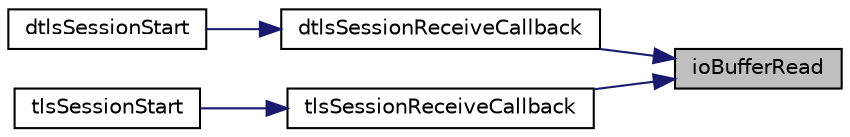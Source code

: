 digraph "ioBufferRead"
{
 // LATEX_PDF_SIZE
  edge [fontname="Helvetica",fontsize="10",labelfontname="Helvetica",labelfontsize="10"];
  node [fontname="Helvetica",fontsize="10",shape=record];
  rankdir="RL";
  Node1 [label="ioBufferRead",height=0.2,width=0.4,color="black", fillcolor="grey75", style="filled", fontcolor="black",tooltip=" "];
  Node1 -> Node2 [dir="back",color="midnightblue",fontsize="10",style="solid",fontname="Helvetica"];
  Node2 [label="dtlsSessionReceiveCallback",height=0.2,width=0.4,color="black", fillcolor="white", style="filled",URL="$Dtls__mbedtls_8c.html#a1587189b7d49a6d1e3a51106638e2b8a",tooltip=" "];
  Node2 -> Node3 [dir="back",color="midnightblue",fontsize="10",style="solid",fontname="Helvetica"];
  Node3 [label="dtlsSessionStart",height=0.2,width=0.4,color="black", fillcolor="white", style="filled",URL="$Dtls__mbedtls_8c.html#a0872f720df900a4176081befd72bedf4",tooltip=" "];
  Node1 -> Node4 [dir="back",color="midnightblue",fontsize="10",style="solid",fontname="Helvetica"];
  Node4 [label="tlsSessionReceiveCallback",height=0.2,width=0.4,color="black", fillcolor="white", style="filled",URL="$Tls__mbedtls_8c.html#ab4e0a02b8108824c19070e1c837279a2",tooltip=" "];
  Node4 -> Node5 [dir="back",color="midnightblue",fontsize="10",style="solid",fontname="Helvetica"];
  Node5 [label="tlsSessionStart",height=0.2,width=0.4,color="black", fillcolor="white", style="filled",URL="$Tls__mbedtls_8c.html#af3ffd0234e13d548e6e11230d4bd57b9",tooltip=" "];
}
